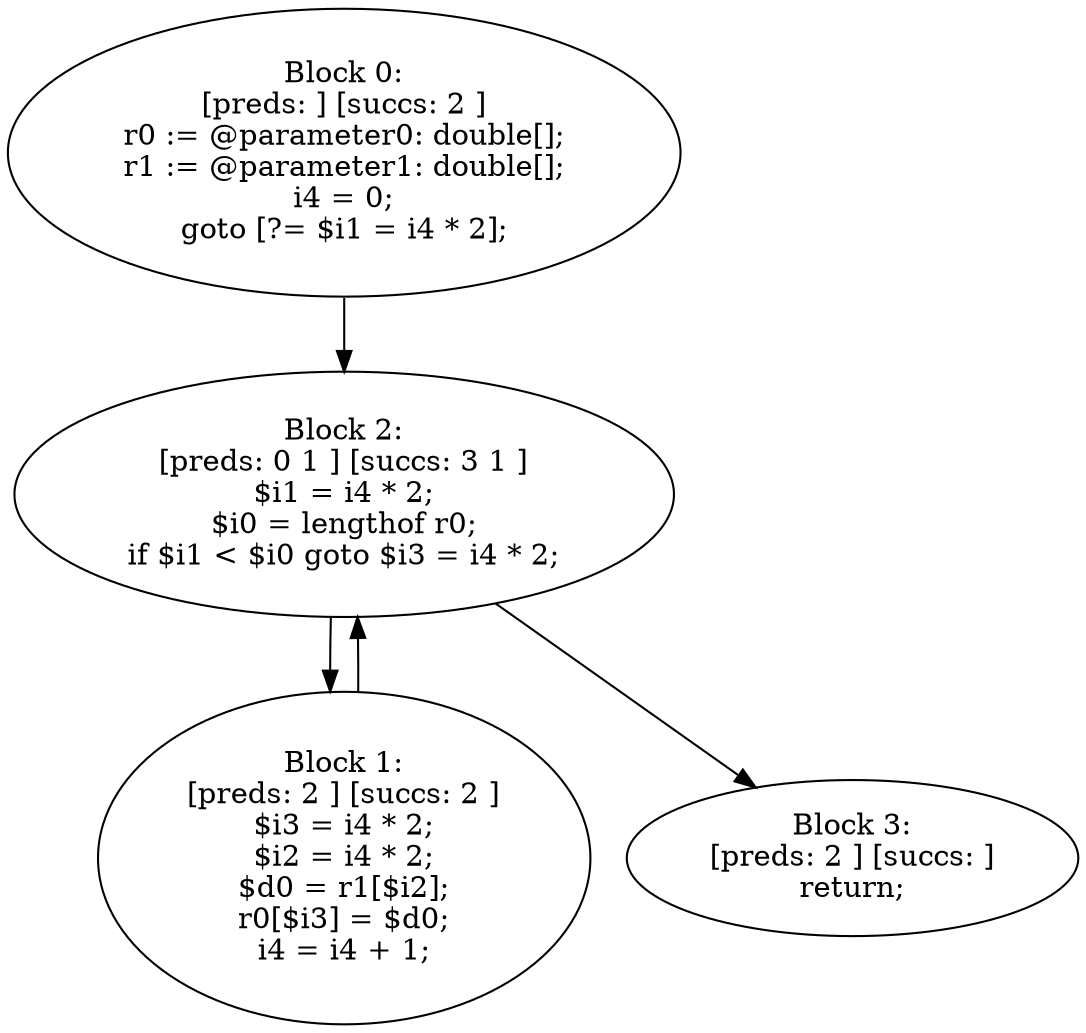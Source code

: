 digraph "unitGraph" {
    "Block 0:
[preds: ] [succs: 2 ]
r0 := @parameter0: double[];
r1 := @parameter1: double[];
i4 = 0;
goto [?= $i1 = i4 * 2];
"
    "Block 1:
[preds: 2 ] [succs: 2 ]
$i3 = i4 * 2;
$i2 = i4 * 2;
$d0 = r1[$i2];
r0[$i3] = $d0;
i4 = i4 + 1;
"
    "Block 2:
[preds: 0 1 ] [succs: 3 1 ]
$i1 = i4 * 2;
$i0 = lengthof r0;
if $i1 < $i0 goto $i3 = i4 * 2;
"
    "Block 3:
[preds: 2 ] [succs: ]
return;
"
    "Block 0:
[preds: ] [succs: 2 ]
r0 := @parameter0: double[];
r1 := @parameter1: double[];
i4 = 0;
goto [?= $i1 = i4 * 2];
"->"Block 2:
[preds: 0 1 ] [succs: 3 1 ]
$i1 = i4 * 2;
$i0 = lengthof r0;
if $i1 < $i0 goto $i3 = i4 * 2;
";
    "Block 1:
[preds: 2 ] [succs: 2 ]
$i3 = i4 * 2;
$i2 = i4 * 2;
$d0 = r1[$i2];
r0[$i3] = $d0;
i4 = i4 + 1;
"->"Block 2:
[preds: 0 1 ] [succs: 3 1 ]
$i1 = i4 * 2;
$i0 = lengthof r0;
if $i1 < $i0 goto $i3 = i4 * 2;
";
    "Block 2:
[preds: 0 1 ] [succs: 3 1 ]
$i1 = i4 * 2;
$i0 = lengthof r0;
if $i1 < $i0 goto $i3 = i4 * 2;
"->"Block 3:
[preds: 2 ] [succs: ]
return;
";
    "Block 2:
[preds: 0 1 ] [succs: 3 1 ]
$i1 = i4 * 2;
$i0 = lengthof r0;
if $i1 < $i0 goto $i3 = i4 * 2;
"->"Block 1:
[preds: 2 ] [succs: 2 ]
$i3 = i4 * 2;
$i2 = i4 * 2;
$d0 = r1[$i2];
r0[$i3] = $d0;
i4 = i4 + 1;
";
}
